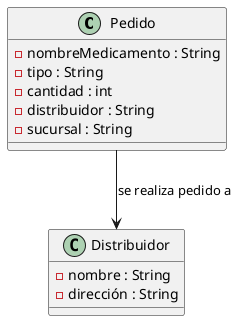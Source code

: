 @startuml
class Pedido {
    - nombreMedicamento : String
    - tipo : String
    - cantidad : int
    - distribuidor : String
    - sucursal : String
}

Pedido --> Distribuidor : "se realiza pedido a"

class Distribuidor {
    - nombre : String
    - dirección : String
}
@enduml
